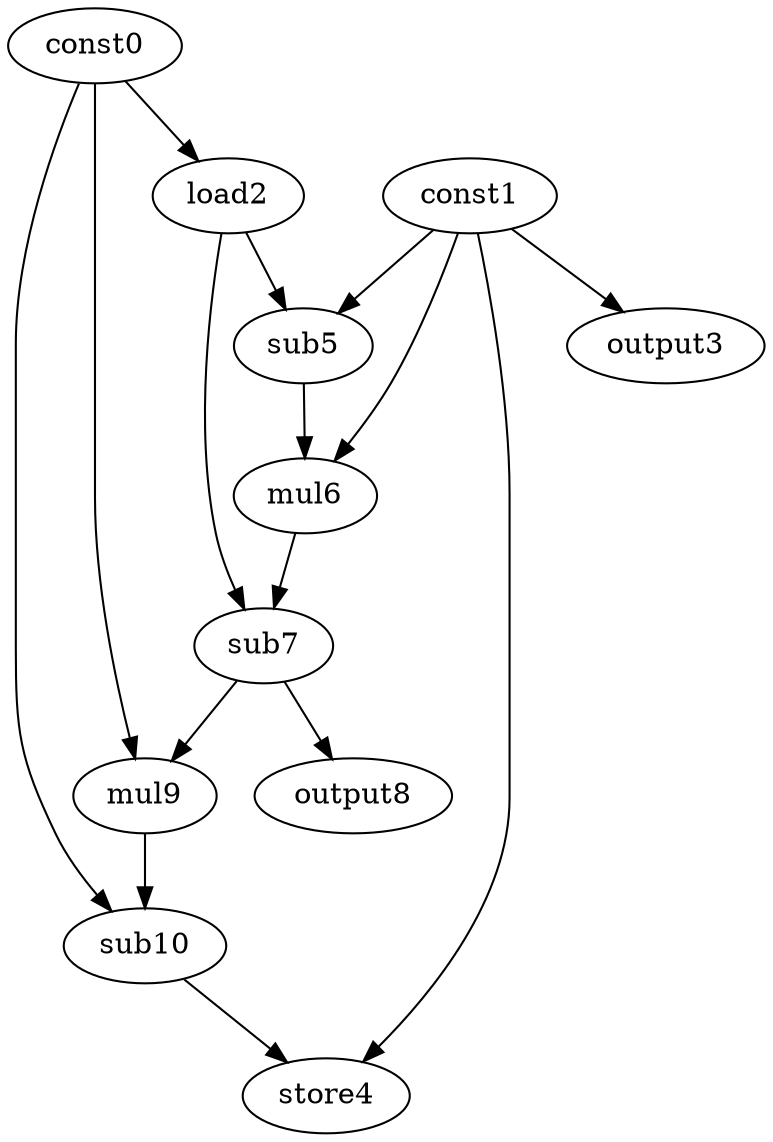 digraph G { 
const0[opcode=const]; 
const1[opcode=const]; 
load2[opcode=load]; 
output3[opcode=output]; 
store4[opcode=store]; 
sub5[opcode=sub]; 
mul6[opcode=mul]; 
sub7[opcode=sub]; 
output8[opcode=output]; 
mul9[opcode=mul]; 
sub10[opcode=sub]; 
const0->load2[operand=0];
const1->output3[operand=0];
const1->sub5[operand=0];
load2->sub5[operand=1];
const1->mul6[operand=0];
sub5->mul6[operand=1];
load2->sub7[operand=0];
mul6->sub7[operand=1];
sub7->output8[operand=0];
const0->mul9[operand=0];
sub7->mul9[operand=1];
const0->sub10[operand=0];
mul9->sub10[operand=1];
const1->store4[operand=0];
sub10->store4[operand=1];
}
